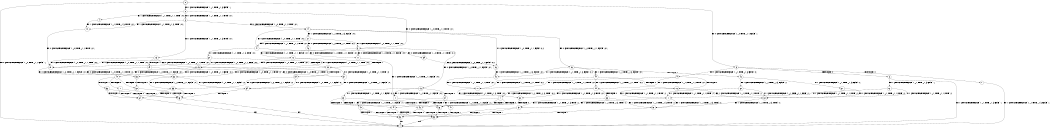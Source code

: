 digraph BCG {
size = "7, 10.5";
center = TRUE;
node [shape = circle];
0 [peripheries = 2];
0 -> 1 [label = "EX !0 !ATOMIC_EXCH_BRANCH (1, +0, TRUE, +1, 1, FALSE) !::"];
0 -> 2 [label = "EX !1 !ATOMIC_EXCH_BRANCH (1, +1, TRUE, +1, 3, FALSE) !::"];
0 -> 3 [label = "EX !0 !ATOMIC_EXCH_BRANCH (1, +0, TRUE, +1, 1, FALSE) !::"];
2 -> 4 [label = "EX !1 !ATOMIC_EXCH_BRANCH (1, +1, TRUE, +1, 1, TRUE) !:0:1:"];
2 -> 5 [label = "EX !0 !ATOMIC_EXCH_BRANCH (1, +0, TRUE, +1, 1, TRUE) !:0:1:"];
2 -> 6 [label = "EX !1 !ATOMIC_EXCH_BRANCH (1, +1, TRUE, +1, 1, TRUE) !:0:1:"];
3 -> 7 [label = "TERMINATE !0"];
3 -> 8 [label = "TERMINATE !0"];
3 -> 9 [label = "EX !1 !ATOMIC_EXCH_BRANCH (1, +1, TRUE, +1, 3, FALSE) !:0:"];
4 -> 10 [label = "EX !1 !ATOMIC_EXCH_BRANCH (1, +1, TRUE, +1, 3, TRUE) !:0:1:"];
5 -> 11 [label = "EX !0 !ATOMIC_EXCH_BRANCH (1, +0, TRUE, +1, 1, FALSE) !:0:1:"];
5 -> 12 [label = "EX !1 !ATOMIC_EXCH_BRANCH (1, +1, TRUE, +1, 1, FALSE) !:0:1:"];
5 -> 13 [label = "EX !0 !ATOMIC_EXCH_BRANCH (1, +0, TRUE, +1, 1, FALSE) !:0:1:"];
6 -> 10 [label = "EX !1 !ATOMIC_EXCH_BRANCH (1, +1, TRUE, +1, 3, TRUE) !:0:1:"];
6 -> 14 [label = "EX !0 !ATOMIC_EXCH_BRANCH (1, +0, TRUE, +1, 1, TRUE) !:0:1:"];
6 -> 15 [label = "EX !1 !ATOMIC_EXCH_BRANCH (1, +1, TRUE, +1, 3, TRUE) !:0:1:"];
7 -> 1 [label = "EX !1 !ATOMIC_EXCH_BRANCH (1, +1, TRUE, +1, 3, FALSE) !::"];
8 -> 1 [label = "EX !1 !ATOMIC_EXCH_BRANCH (1, +1, TRUE, +1, 3, FALSE) !::"];
8 -> 16 [label = "EX !1 !ATOMIC_EXCH_BRANCH (1, +1, TRUE, +1, 3, FALSE) !::"];
9 -> 17 [label = "EX !1 !ATOMIC_EXCH_BRANCH (1, +1, TRUE, +1, 1, TRUE) !:0:1:"];
9 -> 18 [label = "TERMINATE !0"];
9 -> 19 [label = "EX !1 !ATOMIC_EXCH_BRANCH (1, +1, TRUE, +1, 1, TRUE) !:0:1:"];
10 -> 20 [label = "EX !0 !ATOMIC_EXCH_BRANCH (1, +0, TRUE, +1, 1, TRUE) !:0:1:"];
11 -> 21 [label = "EX !1 !ATOMIC_EXCH_BRANCH (1, +1, TRUE, +1, 1, FALSE) !:0:1:"];
12 -> 20 [label = "EX !0 !ATOMIC_EXCH_BRANCH (1, +0, TRUE, +1, 1, TRUE) !:0:1:"];
12 -> 22 [label = "TERMINATE !1"];
12 -> 23 [label = "EX !0 !ATOMIC_EXCH_BRANCH (1, +0, TRUE, +1, 1, TRUE) !:0:1:"];
13 -> 21 [label = "EX !1 !ATOMIC_EXCH_BRANCH (1, +1, TRUE, +1, 1, FALSE) !:0:1:"];
13 -> 24 [label = "TERMINATE !0"];
13 -> 25 [label = "EX !1 !ATOMIC_EXCH_BRANCH (1, +1, TRUE, +1, 1, FALSE) !:0:1:"];
14 -> 26 [label = "EX !0 !ATOMIC_EXCH_BRANCH (1, +0, TRUE, +1, 1, FALSE) !:0:1:"];
14 -> 27 [label = "EX !1 !ATOMIC_EXCH_BRANCH (1, +1, TRUE, +1, 3, FALSE) !:0:1:"];
14 -> 28 [label = "EX !0 !ATOMIC_EXCH_BRANCH (1, +0, TRUE, +1, 1, FALSE) !:0:1:"];
15 -> 20 [label = "EX !0 !ATOMIC_EXCH_BRANCH (1, +0, TRUE, +1, 1, TRUE) !:0:1:"];
15 -> 29 [label = "TERMINATE !1"];
15 -> 23 [label = "EX !0 !ATOMIC_EXCH_BRANCH (1, +0, TRUE, +1, 1, TRUE) !:0:1:"];
16 -> 30 [label = "EX !1 !ATOMIC_EXCH_BRANCH (1, +1, TRUE, +1, 1, TRUE) !:1:"];
16 -> 31 [label = "EX !1 !ATOMIC_EXCH_BRANCH (1, +1, TRUE, +1, 1, TRUE) !:1:"];
17 -> 32 [label = "EX !1 !ATOMIC_EXCH_BRANCH (1, +1, TRUE, +1, 3, TRUE) !:0:1:"];
18 -> 30 [label = "EX !1 !ATOMIC_EXCH_BRANCH (1, +1, TRUE, +1, 1, TRUE) !:1:"];
18 -> 31 [label = "EX !1 !ATOMIC_EXCH_BRANCH (1, +1, TRUE, +1, 1, TRUE) !:1:"];
19 -> 32 [label = "EX !1 !ATOMIC_EXCH_BRANCH (1, +1, TRUE, +1, 3, TRUE) !:0:1:"];
19 -> 33 [label = "TERMINATE !0"];
19 -> 34 [label = "EX !1 !ATOMIC_EXCH_BRANCH (1, +1, TRUE, +1, 3, TRUE) !:0:1:"];
20 -> 35 [label = "EX !0 !ATOMIC_EXCH_BRANCH (1, +0, TRUE, +1, 1, FALSE) !:0:1:"];
21 -> 36 [label = "TERMINATE !0"];
22 -> 37 [label = "EX !0 !ATOMIC_EXCH_BRANCH (1, +0, TRUE, +1, 1, TRUE) !:0:"];
22 -> 38 [label = "EX !0 !ATOMIC_EXCH_BRANCH (1, +0, TRUE, +1, 1, TRUE) !:0:"];
23 -> 35 [label = "EX !0 !ATOMIC_EXCH_BRANCH (1, +0, TRUE, +1, 1, FALSE) !:0:1:"];
23 -> 39 [label = "TERMINATE !1"];
23 -> 40 [label = "EX !0 !ATOMIC_EXCH_BRANCH (1, +0, TRUE, +1, 1, FALSE) !:0:1:"];
24 -> 41 [label = "EX !1 !ATOMIC_EXCH_BRANCH (1, +1, TRUE, +1, 1, FALSE) !:1:"];
24 -> 42 [label = "EX !1 !ATOMIC_EXCH_BRANCH (1, +1, TRUE, +1, 1, FALSE) !:1:"];
25 -> 36 [label = "TERMINATE !0"];
25 -> 43 [label = "TERMINATE !1"];
25 -> 44 [label = "TERMINATE !0"];
26 -> 45 [label = "EX !1 !ATOMIC_EXCH_BRANCH (1, +1, TRUE, +1, 3, FALSE) !:0:1:"];
27 -> 46 [label = "EX !0 !ATOMIC_EXCH_BRANCH (1, +0, TRUE, +1, 1, TRUE) !:0:1:"];
27 -> 47 [label = "EX !1 !ATOMIC_EXCH_BRANCH (1, +1, TRUE, +1, 1, TRUE) !:0:1:"];
27 -> 5 [label = "EX !0 !ATOMIC_EXCH_BRANCH (1, +0, TRUE, +1, 1, TRUE) !:0:1:"];
28 -> 45 [label = "EX !1 !ATOMIC_EXCH_BRANCH (1, +1, TRUE, +1, 3, FALSE) !:0:1:"];
28 -> 48 [label = "TERMINATE !0"];
28 -> 49 [label = "EX !1 !ATOMIC_EXCH_BRANCH (1, +1, TRUE, +1, 3, FALSE) !:0:1:"];
29 -> 37 [label = "EX !0 !ATOMIC_EXCH_BRANCH (1, +0, TRUE, +1, 1, TRUE) !:0:"];
29 -> 38 [label = "EX !0 !ATOMIC_EXCH_BRANCH (1, +0, TRUE, +1, 1, TRUE) !:0:"];
30 -> 50 [label = "EX !1 !ATOMIC_EXCH_BRANCH (1, +1, TRUE, +1, 3, TRUE) !:1:"];
31 -> 50 [label = "EX !1 !ATOMIC_EXCH_BRANCH (1, +1, TRUE, +1, 3, TRUE) !:1:"];
31 -> 51 [label = "EX !1 !ATOMIC_EXCH_BRANCH (1, +1, TRUE, +1, 3, TRUE) !:1:"];
32 -> 36 [label = "TERMINATE !0"];
33 -> 50 [label = "EX !1 !ATOMIC_EXCH_BRANCH (1, +1, TRUE, +1, 3, TRUE) !:1:"];
33 -> 51 [label = "EX !1 !ATOMIC_EXCH_BRANCH (1, +1, TRUE, +1, 3, TRUE) !:1:"];
34 -> 36 [label = "TERMINATE !0"];
34 -> 43 [label = "TERMINATE !1"];
34 -> 44 [label = "TERMINATE !0"];
35 -> 52 [label = "TERMINATE !0"];
36 -> 53 [label = "TERMINATE !1"];
37 -> 54 [label = "EX !0 !ATOMIC_EXCH_BRANCH (1, +0, TRUE, +1, 1, FALSE) !:0:"];
38 -> 54 [label = "EX !0 !ATOMIC_EXCH_BRANCH (1, +0, TRUE, +1, 1, FALSE) !:0:"];
38 -> 55 [label = "EX !0 !ATOMIC_EXCH_BRANCH (1, +0, TRUE, +1, 1, FALSE) !:0:"];
39 -> 54 [label = "EX !0 !ATOMIC_EXCH_BRANCH (1, +0, TRUE, +1, 1, FALSE) !:0:"];
39 -> 55 [label = "EX !0 !ATOMIC_EXCH_BRANCH (1, +0, TRUE, +1, 1, FALSE) !:0:"];
40 -> 52 [label = "TERMINATE !0"];
40 -> 56 [label = "TERMINATE !1"];
40 -> 57 [label = "TERMINATE !0"];
41 -> 53 [label = "TERMINATE !1"];
42 -> 53 [label = "TERMINATE !1"];
42 -> 58 [label = "TERMINATE !1"];
43 -> 53 [label = "TERMINATE !0"];
43 -> 58 [label = "TERMINATE !0"];
44 -> 53 [label = "TERMINATE !1"];
44 -> 58 [label = "TERMINATE !1"];
45 -> 17 [label = "EX !1 !ATOMIC_EXCH_BRANCH (1, +1, TRUE, +1, 1, TRUE) !:0:1:"];
46 -> 11 [label = "EX !0 !ATOMIC_EXCH_BRANCH (1, +0, TRUE, +1, 1, FALSE) !:0:1:"];
47 -> 59 [label = "EX !0 !ATOMIC_EXCH_BRANCH (1, +0, TRUE, +1, 1, TRUE) !:0:1:"];
47 -> 60 [label = "EX !1 !ATOMIC_EXCH_BRANCH (1, +1, TRUE, +1, 3, TRUE) !:0:1:"];
47 -> 14 [label = "EX !0 !ATOMIC_EXCH_BRANCH (1, +0, TRUE, +1, 1, TRUE) !:0:1:"];
48 -> 61 [label = "EX !1 !ATOMIC_EXCH_BRANCH (1, +1, TRUE, +1, 3, FALSE) !:1:"];
48 -> 62 [label = "EX !1 !ATOMIC_EXCH_BRANCH (1, +1, TRUE, +1, 3, FALSE) !:1:"];
49 -> 17 [label = "EX !1 !ATOMIC_EXCH_BRANCH (1, +1, TRUE, +1, 1, TRUE) !:0:1:"];
49 -> 18 [label = "TERMINATE !0"];
49 -> 19 [label = "EX !1 !ATOMIC_EXCH_BRANCH (1, +1, TRUE, +1, 1, TRUE) !:0:1:"];
50 -> 53 [label = "TERMINATE !1"];
51 -> 53 [label = "TERMINATE !1"];
51 -> 58 [label = "TERMINATE !1"];
52 -> 63 [label = "TERMINATE !1"];
53 -> 1 [label = "exit"];
54 -> 63 [label = "TERMINATE !0"];
55 -> 63 [label = "TERMINATE !0"];
55 -> 64 [label = "TERMINATE !0"];
56 -> 63 [label = "TERMINATE !0"];
56 -> 64 [label = "TERMINATE !0"];
57 -> 63 [label = "TERMINATE !1"];
57 -> 64 [label = "TERMINATE !1"];
58 -> 1 [label = "exit"];
59 -> 26 [label = "EX !0 !ATOMIC_EXCH_BRANCH (1, +0, TRUE, +1, 1, FALSE) !:0:1:"];
60 -> 20 [label = "EX !0 !ATOMIC_EXCH_BRANCH (1, +0, TRUE, +1, 1, TRUE) !:0:1:"];
60 -> 22 [label = "TERMINATE !1"];
60 -> 23 [label = "EX !0 !ATOMIC_EXCH_BRANCH (1, +0, TRUE, +1, 1, TRUE) !:0:1:"];
61 -> 30 [label = "EX !1 !ATOMIC_EXCH_BRANCH (1, +1, TRUE, +1, 1, TRUE) !:1:"];
62 -> 30 [label = "EX !1 !ATOMIC_EXCH_BRANCH (1, +1, TRUE, +1, 1, TRUE) !:1:"];
62 -> 31 [label = "EX !1 !ATOMIC_EXCH_BRANCH (1, +1, TRUE, +1, 1, TRUE) !:1:"];
63 -> 1 [label = "exit"];
64 -> 1 [label = "exit"];
}
